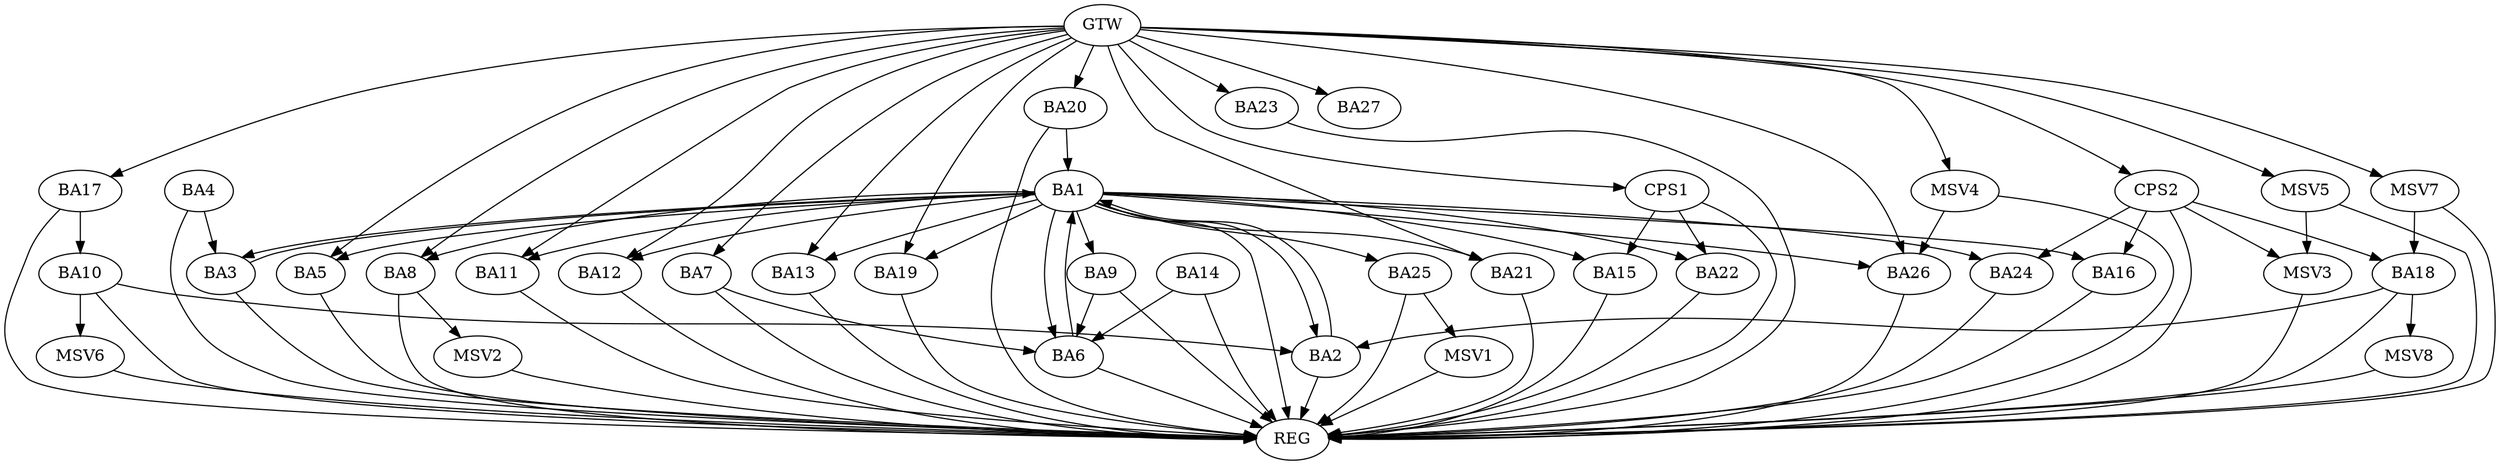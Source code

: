 strict digraph G {
  BA1 [ label="BA1" ];
  BA2 [ label="BA2" ];
  BA3 [ label="BA3" ];
  BA4 [ label="BA4" ];
  BA5 [ label="BA5" ];
  BA6 [ label="BA6" ];
  BA7 [ label="BA7" ];
  BA8 [ label="BA8" ];
  BA9 [ label="BA9" ];
  BA10 [ label="BA10" ];
  BA11 [ label="BA11" ];
  BA12 [ label="BA12" ];
  BA13 [ label="BA13" ];
  BA14 [ label="BA14" ];
  BA15 [ label="BA15" ];
  BA16 [ label="BA16" ];
  BA17 [ label="BA17" ];
  BA18 [ label="BA18" ];
  BA19 [ label="BA19" ];
  BA20 [ label="BA20" ];
  BA21 [ label="BA21" ];
  BA22 [ label="BA22" ];
  BA23 [ label="BA23" ];
  BA24 [ label="BA24" ];
  BA25 [ label="BA25" ];
  BA26 [ label="BA26" ];
  BA27 [ label="BA27" ];
  CPS1 [ label="CPS1" ];
  CPS2 [ label="CPS2" ];
  GTW [ label="GTW" ];
  REG [ label="REG" ];
  MSV1 [ label="MSV1" ];
  MSV2 [ label="MSV2" ];
  MSV3 [ label="MSV3" ];
  MSV4 [ label="MSV4" ];
  MSV5 [ label="MSV5" ];
  MSV6 [ label="MSV6" ];
  MSV7 [ label="MSV7" ];
  MSV8 [ label="MSV8" ];
  BA1 -> BA2;
  BA2 -> BA1;
  BA3 -> BA1;
  BA4 -> BA3;
  BA6 -> BA1;
  BA7 -> BA6;
  BA9 -> BA6;
  BA10 -> BA2;
  BA14 -> BA6;
  BA17 -> BA10;
  BA18 -> BA2;
  BA20 -> BA1;
  CPS1 -> BA15;
  CPS1 -> BA22;
  CPS2 -> BA18;
  CPS2 -> BA24;
  CPS2 -> BA16;
  GTW -> BA5;
  GTW -> BA7;
  GTW -> BA8;
  GTW -> BA11;
  GTW -> BA12;
  GTW -> BA13;
  GTW -> BA17;
  GTW -> BA19;
  GTW -> BA20;
  GTW -> BA21;
  GTW -> BA23;
  GTW -> BA26;
  GTW -> BA27;
  GTW -> CPS1;
  GTW -> CPS2;
  BA1 -> REG;
  BA2 -> REG;
  BA3 -> REG;
  BA4 -> REG;
  BA5 -> REG;
  BA6 -> REG;
  BA7 -> REG;
  BA8 -> REG;
  BA9 -> REG;
  BA10 -> REG;
  BA11 -> REG;
  BA12 -> REG;
  BA13 -> REG;
  BA14 -> REG;
  BA15 -> REG;
  BA16 -> REG;
  BA17 -> REG;
  BA18 -> REG;
  BA19 -> REG;
  BA20 -> REG;
  BA21 -> REG;
  BA22 -> REG;
  BA23 -> REG;
  BA24 -> REG;
  BA25 -> REG;
  BA26 -> REG;
  CPS1 -> REG;
  CPS2 -> REG;
  BA1 -> BA3;
  BA1 -> BA21;
  BA1 -> BA8;
  BA1 -> BA26;
  BA1 -> BA22;
  BA1 -> BA24;
  BA1 -> BA25;
  BA1 -> BA9;
  BA1 -> BA6;
  BA1 -> BA11;
  BA1 -> BA5;
  BA1 -> BA12;
  BA1 -> BA15;
  BA1 -> BA13;
  BA1 -> BA16;
  BA1 -> BA19;
  BA25 -> MSV1;
  MSV1 -> REG;
  BA8 -> MSV2;
  MSV2 -> REG;
  CPS2 -> MSV3;
  MSV3 -> REG;
  MSV4 -> BA26;
  GTW -> MSV4;
  MSV4 -> REG;
  MSV5 -> MSV3;
  GTW -> MSV5;
  MSV5 -> REG;
  BA10 -> MSV6;
  MSV6 -> REG;
  MSV7 -> BA18;
  GTW -> MSV7;
  MSV7 -> REG;
  BA18 -> MSV8;
  MSV8 -> REG;
}
